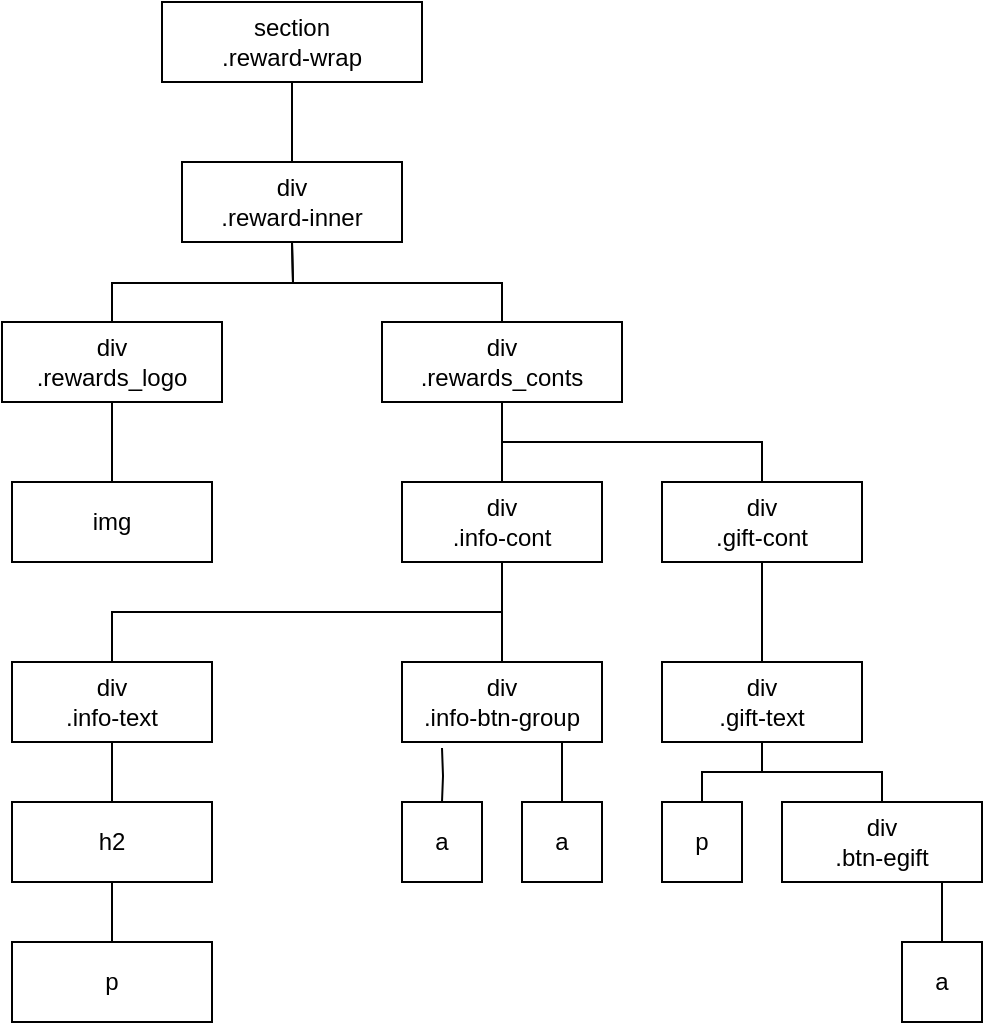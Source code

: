 <mxfile>
    <diagram id="Q7r0eXXSY7U_1IowTpx0" name="Page-1">
        <mxGraphModel dx="1010" dy="836" grid="1" gridSize="10" guides="1" tooltips="1" connect="1" arrows="1" fold="1" page="1" pageScale="1" pageWidth="850" pageHeight="1100" math="0" shadow="0">
            <root>
                <mxCell id="0"/>
                <mxCell id="1" parent="0"/>
                <mxCell id="66" value="" style="edgeStyle=none;rounded=0;html=1;endArrow=none;endFill=0;" parent="1" source="63" target="65" edge="1">
                    <mxGeometry relative="1" as="geometry"/>
                </mxCell>
                <mxCell id="63" value="section&lt;br&gt;.reward-wrap" style="rounded=0;whiteSpace=wrap;html=1;" parent="1" vertex="1">
                    <mxGeometry x="340" y="220" width="130" height="40" as="geometry"/>
                </mxCell>
                <mxCell id="65" value="div&lt;br&gt;.reward-inner" style="rounded=0;whiteSpace=wrap;html=1;" parent="1" vertex="1">
                    <mxGeometry x="350" y="300" width="110" height="40" as="geometry"/>
                </mxCell>
                <mxCell id="83" style="edgeStyle=orthogonalEdgeStyle;rounded=0;html=1;exitX=0.5;exitY=0;exitDx=0;exitDy=0;entryX=0.5;entryY=1;entryDx=0;entryDy=0;endArrow=none;endFill=0;" parent="1" source="84" edge="1">
                    <mxGeometry relative="1" as="geometry">
                        <mxPoint x="405" y="340" as="targetPoint"/>
                    </mxGeometry>
                </mxCell>
                <mxCell id="84" value="div&lt;br&gt;.rewards_logo" style="rounded=0;whiteSpace=wrap;html=1;" parent="1" vertex="1">
                    <mxGeometry x="260" y="380" width="110" height="40" as="geometry"/>
                </mxCell>
                <mxCell id="85" style="edgeStyle=orthogonalEdgeStyle;rounded=0;html=1;exitX=0.5;exitY=0;exitDx=0;exitDy=0;entryX=0.5;entryY=1;entryDx=0;entryDy=0;endArrow=none;endFill=0;" parent="1" source="86" edge="1">
                    <mxGeometry relative="1" as="geometry">
                        <mxPoint x="405" y="340" as="targetPoint"/>
                    </mxGeometry>
                </mxCell>
                <mxCell id="88" style="edgeStyle=none;html=1;entryX=0.5;entryY=0;entryDx=0;entryDy=0;endArrow=none;endFill=0;" parent="1" source="86" target="87" edge="1">
                    <mxGeometry relative="1" as="geometry"/>
                </mxCell>
                <mxCell id="93" style="edgeStyle=orthogonalEdgeStyle;html=1;exitX=0.5;exitY=1;exitDx=0;exitDy=0;entryX=0.5;entryY=0;entryDx=0;entryDy=0;endArrow=none;endFill=0;rounded=0;" edge="1" parent="1" source="86" target="91">
                    <mxGeometry relative="1" as="geometry"/>
                </mxCell>
                <mxCell id="86" value="div&lt;br&gt;.rewards_conts" style="rounded=0;whiteSpace=wrap;html=1;" parent="1" vertex="1">
                    <mxGeometry x="450" y="380" width="120" height="40" as="geometry"/>
                </mxCell>
                <mxCell id="94" style="edgeStyle=orthogonalEdgeStyle;rounded=0;html=1;exitX=0.5;exitY=1;exitDx=0;exitDy=0;endArrow=none;endFill=0;" edge="1" parent="1" source="87" target="92">
                    <mxGeometry relative="1" as="geometry"/>
                </mxCell>
                <mxCell id="87" value="div&lt;br&gt;.info-cont" style="rounded=0;whiteSpace=wrap;html=1;" parent="1" vertex="1">
                    <mxGeometry x="460" y="460" width="100" height="40" as="geometry"/>
                </mxCell>
                <mxCell id="90" style="edgeStyle=none;html=1;entryX=0.5;entryY=1;entryDx=0;entryDy=0;endArrow=none;endFill=0;" edge="1" parent="1" source="89" target="84">
                    <mxGeometry relative="1" as="geometry"/>
                </mxCell>
                <mxCell id="89" value="img" style="rounded=0;whiteSpace=wrap;html=1;" vertex="1" parent="1">
                    <mxGeometry x="265" y="460" width="100" height="40" as="geometry"/>
                </mxCell>
                <mxCell id="110" style="edgeStyle=orthogonalEdgeStyle;rounded=0;html=1;entryX=0.5;entryY=0;entryDx=0;entryDy=0;endArrow=none;endFill=0;" edge="1" parent="1" source="91" target="109">
                    <mxGeometry relative="1" as="geometry"/>
                </mxCell>
                <mxCell id="91" value="div&lt;br&gt;.gift-cont" style="rounded=0;whiteSpace=wrap;html=1;" vertex="1" parent="1">
                    <mxGeometry x="590" y="460" width="100" height="40" as="geometry"/>
                </mxCell>
                <mxCell id="95" style="edgeStyle=orthogonalEdgeStyle;rounded=0;html=1;endArrow=none;endFill=0;" edge="1" parent="1" source="92">
                    <mxGeometry relative="1" as="geometry">
                        <mxPoint x="315" y="620" as="targetPoint"/>
                    </mxGeometry>
                </mxCell>
                <mxCell id="92" value="div&lt;br&gt;.info-text" style="rounded=0;whiteSpace=wrap;html=1;" vertex="1" parent="1">
                    <mxGeometry x="265" y="550" width="100" height="40" as="geometry"/>
                </mxCell>
                <mxCell id="98" style="edgeStyle=orthogonalEdgeStyle;rounded=0;html=1;entryX=0.5;entryY=0;entryDx=0;entryDy=0;endArrow=none;endFill=0;" edge="1" parent="1" source="96" target="97">
                    <mxGeometry relative="1" as="geometry"/>
                </mxCell>
                <mxCell id="96" value="h2" style="rounded=0;whiteSpace=wrap;html=1;" vertex="1" parent="1">
                    <mxGeometry x="265" y="620" width="100" height="40" as="geometry"/>
                </mxCell>
                <mxCell id="97" value="p" style="rounded=0;whiteSpace=wrap;html=1;" vertex="1" parent="1">
                    <mxGeometry x="265" y="690" width="100" height="40" as="geometry"/>
                </mxCell>
                <mxCell id="103" style="edgeStyle=orthogonalEdgeStyle;rounded=0;html=1;entryX=0.5;entryY=0;entryDx=0;entryDy=0;endArrow=none;endFill=0;" edge="1" parent="1" target="100">
                    <mxGeometry relative="1" as="geometry">
                        <mxPoint x="480" y="593" as="sourcePoint"/>
                    </mxGeometry>
                </mxCell>
                <mxCell id="100" value="a" style="rounded=0;whiteSpace=wrap;html=1;" vertex="1" parent="1">
                    <mxGeometry x="460" y="620" width="40" height="40" as="geometry"/>
                </mxCell>
                <mxCell id="102" value="a" style="rounded=0;whiteSpace=wrap;html=1;" vertex="1" parent="1">
                    <mxGeometry x="520" y="620" width="40" height="40" as="geometry"/>
                </mxCell>
                <mxCell id="107" value="" style="endArrow=none;html=1;exitX=0.5;exitY=0;exitDx=0;exitDy=0;" edge="1" parent="1" source="102">
                    <mxGeometry width="50" height="50" relative="1" as="geometry">
                        <mxPoint x="400" y="350" as="sourcePoint"/>
                        <mxPoint x="540" y="550" as="targetPoint"/>
                    </mxGeometry>
                </mxCell>
                <mxCell id="108" style="edgeStyle=orthogonalEdgeStyle;rounded=0;html=1;endArrow=none;endFill=0;" edge="1" parent="1" source="99" target="87">
                    <mxGeometry relative="1" as="geometry"/>
                </mxCell>
                <mxCell id="99" value="div&lt;br&gt;.info-btn-group" style="rounded=0;whiteSpace=wrap;html=1;" vertex="1" parent="1">
                    <mxGeometry x="460" y="550" width="100" height="40" as="geometry"/>
                </mxCell>
                <mxCell id="114" style="edgeStyle=orthogonalEdgeStyle;rounded=0;html=1;entryX=0.5;entryY=0;entryDx=0;entryDy=0;endArrow=none;endFill=0;" edge="1" parent="1" source="109" target="111">
                    <mxGeometry relative="1" as="geometry"/>
                </mxCell>
                <mxCell id="109" value="div&lt;br&gt;.gift-text" style="rounded=0;whiteSpace=wrap;html=1;" vertex="1" parent="1">
                    <mxGeometry x="590" y="550" width="100" height="40" as="geometry"/>
                </mxCell>
                <mxCell id="111" value="p" style="rounded=0;whiteSpace=wrap;html=1;" vertex="1" parent="1">
                    <mxGeometry x="590" y="620" width="40" height="40" as="geometry"/>
                </mxCell>
                <mxCell id="115" style="edgeStyle=orthogonalEdgeStyle;rounded=0;html=1;entryX=0.5;entryY=1;entryDx=0;entryDy=0;endArrow=none;endFill=0;" edge="1" parent="1" source="112" target="109">
                    <mxGeometry relative="1" as="geometry"/>
                </mxCell>
                <mxCell id="112" value="div&lt;br&gt;.btn-egift" style="rounded=0;whiteSpace=wrap;html=1;" vertex="1" parent="1">
                    <mxGeometry x="650" y="620" width="100" height="40" as="geometry"/>
                </mxCell>
                <mxCell id="117" style="edgeStyle=orthogonalEdgeStyle;rounded=0;html=1;endArrow=none;endFill=0;" edge="1" parent="1" source="113">
                    <mxGeometry relative="1" as="geometry">
                        <mxPoint x="730" y="660" as="targetPoint"/>
                    </mxGeometry>
                </mxCell>
                <mxCell id="113" value="a" style="rounded=0;whiteSpace=wrap;html=1;" vertex="1" parent="1">
                    <mxGeometry x="710" y="690" width="40" height="40" as="geometry"/>
                </mxCell>
            </root>
        </mxGraphModel>
    </diagram>
</mxfile>